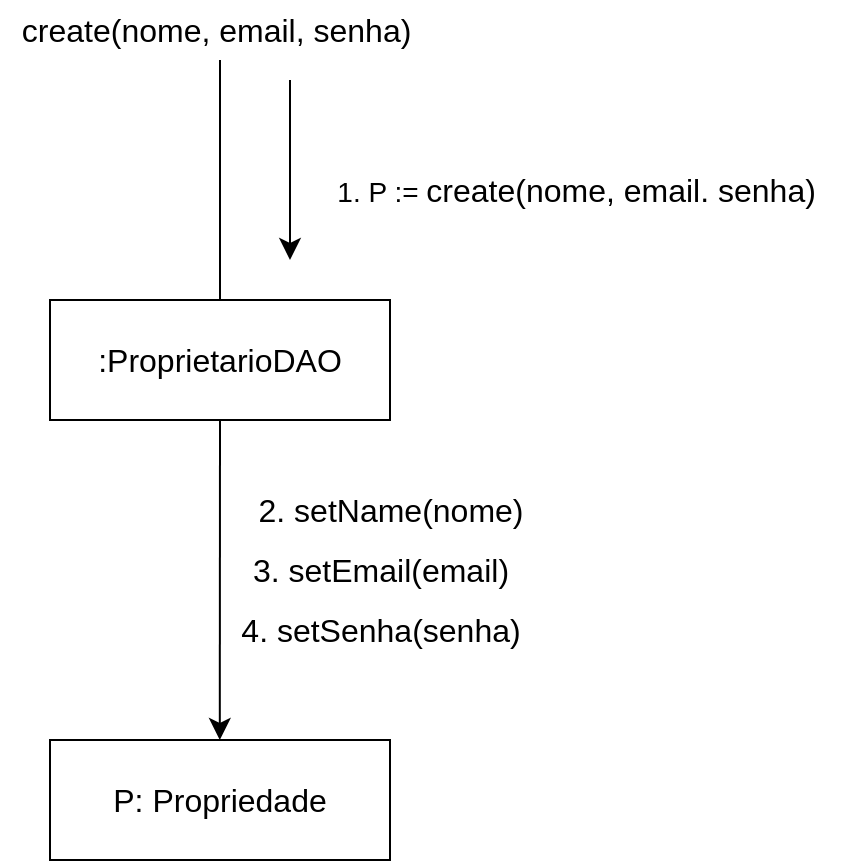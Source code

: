 <mxfile version="21.6.8" type="device">
  <diagram name="Página-1" id="cPSNi7r_4B1eX6Dvwcpm">
    <mxGraphModel dx="1418" dy="820" grid="1" gridSize="10" guides="1" tooltips="1" connect="1" arrows="1" fold="1" page="1" pageScale="1" pageWidth="850" pageHeight="1100" math="0" shadow="0">
      <root>
        <mxCell id="0" />
        <mxCell id="1" parent="0" />
        <mxCell id="J08tAfY-yrUdoFLxVI3k-110" style="edgeStyle=none;curved=1;rounded=0;orthogonalLoop=1;jettySize=auto;html=1;exitX=0.5;exitY=1;exitDx=0;exitDy=0;fontSize=12;startSize=8;endSize=8;" parent="1" source="J08tAfY-yrUdoFLxVI3k-102" edge="1">
          <mxGeometry relative="1" as="geometry">
            <mxPoint x="264.895" y="540" as="targetPoint" />
          </mxGeometry>
        </mxCell>
        <mxCell id="J08tAfY-yrUdoFLxVI3k-111" style="edgeStyle=none;curved=1;rounded=0;orthogonalLoop=1;jettySize=auto;html=1;exitX=0.5;exitY=0;exitDx=0;exitDy=0;fontSize=12;startSize=8;endSize=8;endArrow=none;endFill=0;" parent="1" source="J08tAfY-yrUdoFLxVI3k-102" target="J08tAfY-yrUdoFLxVI3k-104" edge="1">
          <mxGeometry relative="1" as="geometry" />
        </mxCell>
        <mxCell id="J08tAfY-yrUdoFLxVI3k-102" value=":ProprietarioDAO" style="rounded=0;whiteSpace=wrap;html=1;fontSize=16;" parent="1" vertex="1">
          <mxGeometry x="180" y="320" width="170" height="60" as="geometry" />
        </mxCell>
        <mxCell id="J08tAfY-yrUdoFLxVI3k-104" value="create(nome, email, senha)&amp;nbsp;" style="text;html=1;align=center;verticalAlign=middle;resizable=0;points=[];autosize=1;strokeColor=none;fillColor=none;fontSize=16;" parent="1" vertex="1">
          <mxGeometry x="155" y="170" width="220" height="30" as="geometry" />
        </mxCell>
        <mxCell id="J08tAfY-yrUdoFLxVI3k-106" value="" style="endArrow=classic;html=1;rounded=0;fontSize=12;startSize=8;endSize=8;curved=1;" parent="1" edge="1">
          <mxGeometry width="50" height="50" relative="1" as="geometry">
            <mxPoint x="300" y="210" as="sourcePoint" />
            <mxPoint x="300" y="300" as="targetPoint" />
          </mxGeometry>
        </mxCell>
        <mxCell id="J08tAfY-yrUdoFLxVI3k-107" value="&lt;font style=&quot;font-size: 14px;&quot;&gt;1. P :=&amp;nbsp;&lt;/font&gt;create(nome, email. senha)&amp;nbsp;" style="text;html=1;align=center;verticalAlign=middle;resizable=0;points=[];autosize=1;strokeColor=none;fillColor=none;fontSize=16;" parent="1" vertex="1">
          <mxGeometry x="310" y="250" width="270" height="30" as="geometry" />
        </mxCell>
        <mxCell id="J08tAfY-yrUdoFLxVI3k-112" value="P: Propriedade" style="rounded=0;whiteSpace=wrap;html=1;fontSize=16;" parent="1" vertex="1">
          <mxGeometry x="180" y="540" width="170" height="60" as="geometry" />
        </mxCell>
        <mxCell id="J08tAfY-yrUdoFLxVI3k-113" value="2. setName(nome)" style="text;html=1;align=center;verticalAlign=middle;resizable=0;points=[];autosize=1;strokeColor=none;fillColor=none;fontSize=16;" parent="1" vertex="1">
          <mxGeometry x="270" y="410" width="160" height="30" as="geometry" />
        </mxCell>
        <mxCell id="J08tAfY-yrUdoFLxVI3k-114" value="3. setEmail(email)" style="text;html=1;align=center;verticalAlign=middle;resizable=0;points=[];autosize=1;strokeColor=none;fillColor=none;fontSize=16;" parent="1" vertex="1">
          <mxGeometry x="270" y="440" width="150" height="30" as="geometry" />
        </mxCell>
        <mxCell id="J08tAfY-yrUdoFLxVI3k-115" value="4. setSenha(senha)" style="text;html=1;align=center;verticalAlign=middle;resizable=0;points=[];autosize=1;strokeColor=none;fillColor=none;fontSize=16;" parent="1" vertex="1">
          <mxGeometry x="265" y="470" width="160" height="30" as="geometry" />
        </mxCell>
      </root>
    </mxGraphModel>
  </diagram>
</mxfile>
